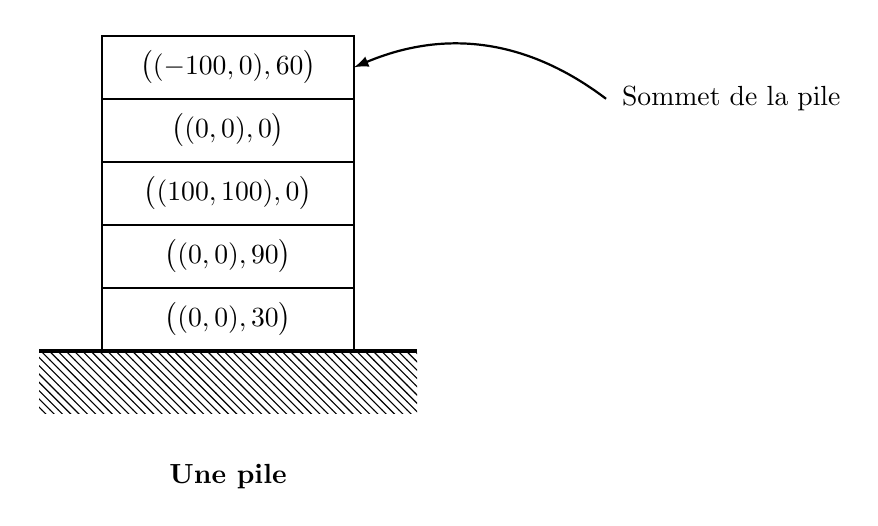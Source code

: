 
\usetikzlibrary{patterns}

\begin{tikzpicture}[scale=0.8]



\draw[ultra thick] (-3,0) -- (3,0);
\fill[pattern=north west lines] (-3,-1) rectangle (3,0);


\draw[thick] (-2,0) rectangle ++(4,1);
\node at (0,0.5) {$\big((0,0),30\big)$};

\draw[thick] (-2,1) rectangle ++(4,1);
\node at (0,1.5) {$\big((0,0),90\big)$};

\draw[thick] (-2,2) rectangle ++(4,1);
\node at (0,2.5) {$\big((100,100),0\big)$};

\draw[thick] (-2,3) rectangle ++(4,1);
\node at (0,3.5) {$\big((0,0),0\big)$};

\draw[thick] (-2,4) rectangle ++(4,1);
\node at (0,4.5) {$\big((-100,0),60\big)$};


\node at (0,-2) {\bf Une  pile};

\node[right] at (6.1,4) {Sommet de la pile};
\draw[->,>=latex,thick ] (6,4)  to[bend right] (2,4.5);

\end{tikzpicture}
